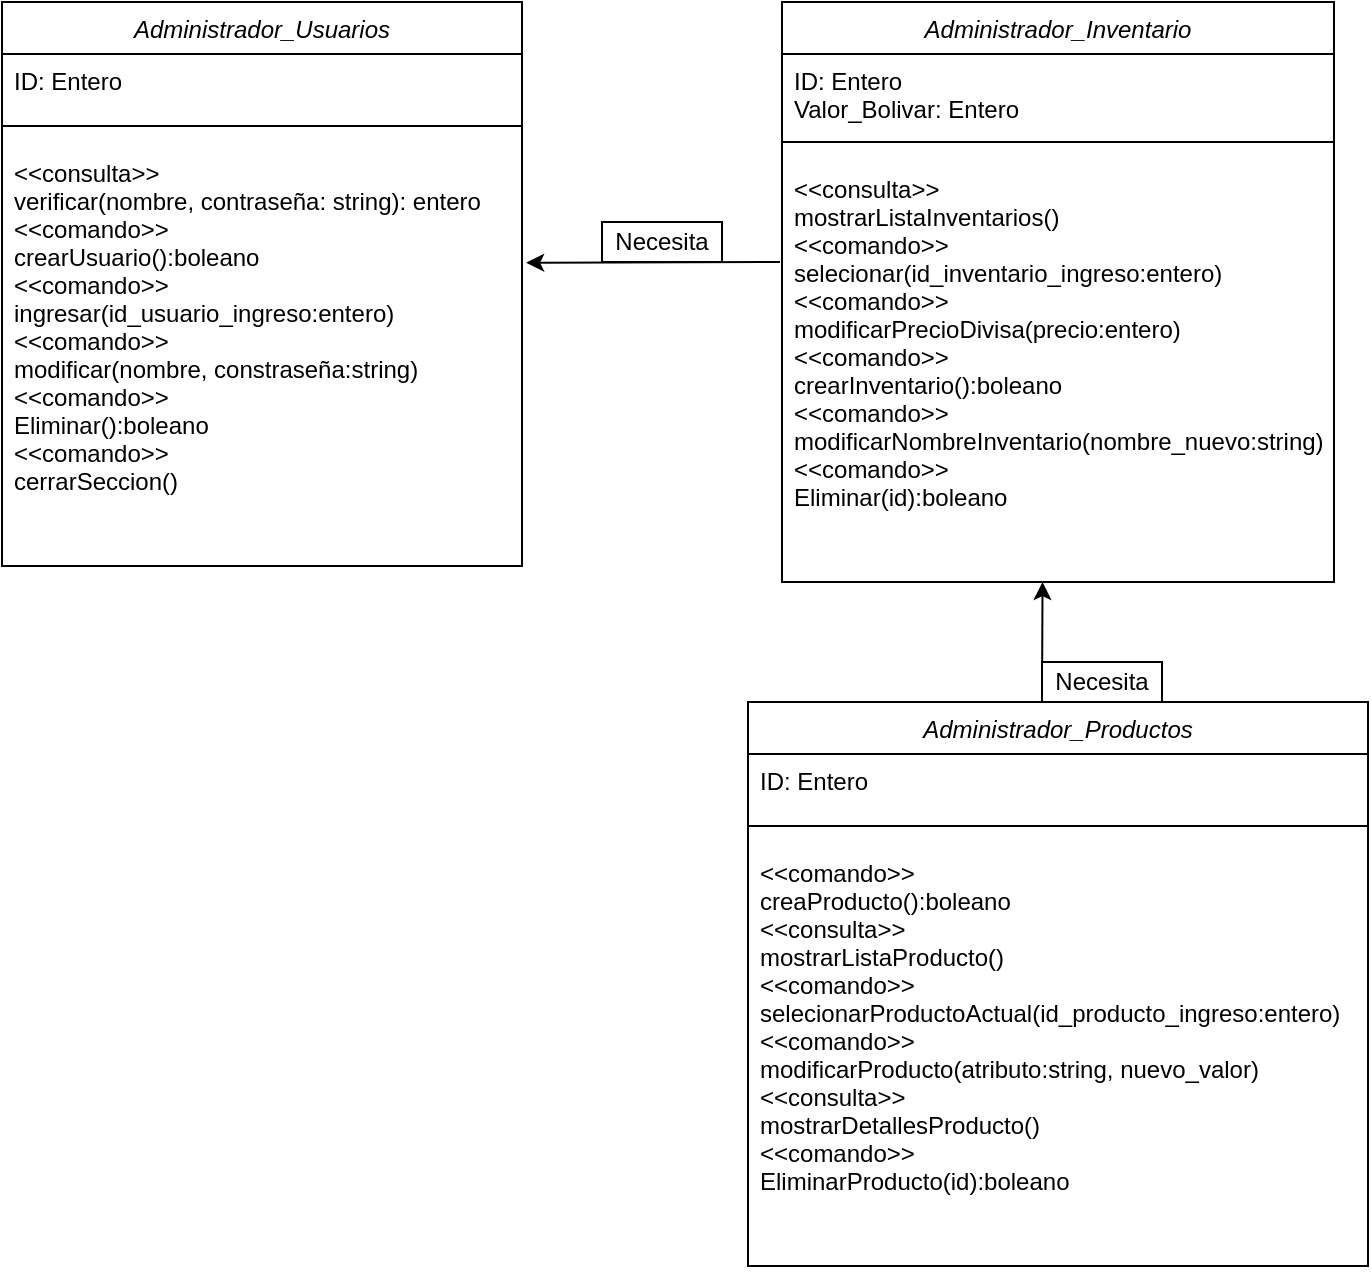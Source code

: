 <mxfile version="17.2.4" type="github">
  <diagram id="C5RBs43oDa-KdzZeNtuy" name="Page-1">
    <mxGraphModel dx="1002" dy="550" grid="1" gridSize="10" guides="1" tooltips="1" connect="1" arrows="1" fold="1" page="1" pageScale="1" pageWidth="827" pageHeight="1169" math="0" shadow="0">
      <root>
        <mxCell id="WIyWlLk6GJQsqaUBKTNV-0" />
        <mxCell id="WIyWlLk6GJQsqaUBKTNV-1" parent="WIyWlLk6GJQsqaUBKTNV-0" />
        <mxCell id="zkfFHV4jXpPFQw0GAbJ--0" value="Administrador_Usuarios" style="swimlane;fontStyle=2;align=center;verticalAlign=top;childLayout=stackLayout;horizontal=1;startSize=26;horizontalStack=0;resizeParent=1;resizeLast=0;collapsible=1;marginBottom=0;rounded=0;shadow=0;strokeWidth=1;" parent="WIyWlLk6GJQsqaUBKTNV-1" vertex="1">
          <mxGeometry x="40" y="30" width="260" height="282" as="geometry">
            <mxRectangle x="230" y="140" width="160" height="26" as="alternateBounds" />
          </mxGeometry>
        </mxCell>
        <mxCell id="zkfFHV4jXpPFQw0GAbJ--1" value="ID: Entero" style="text;align=left;verticalAlign=top;spacingLeft=4;spacingRight=4;overflow=hidden;rotatable=0;points=[[0,0.5],[1,0.5]];portConstraint=eastwest;" parent="zkfFHV4jXpPFQw0GAbJ--0" vertex="1">
          <mxGeometry y="26" width="260" height="26" as="geometry" />
        </mxCell>
        <mxCell id="zkfFHV4jXpPFQw0GAbJ--4" value="" style="line;html=1;strokeWidth=1;align=left;verticalAlign=middle;spacingTop=-1;spacingLeft=3;spacingRight=3;rotatable=0;labelPosition=right;points=[];portConstraint=eastwest;" parent="zkfFHV4jXpPFQw0GAbJ--0" vertex="1">
          <mxGeometry y="52" width="260" height="20" as="geometry" />
        </mxCell>
        <mxCell id="zkfFHV4jXpPFQw0GAbJ--5" value="&lt;&lt;consulta&gt;&gt;&#xa;verificar(nombre, contraseña: string): entero&#xa;&lt;&lt;comando&gt;&gt;&#xa;crearUsuario():boleano&#xa;&lt;&lt;comando&gt;&gt;&#xa;ingresar(id_usuario_ingreso:entero)&#xa;&lt;&lt;comando&gt;&gt;&#xa;modificar(nombre, constraseña:string)&#xa;&lt;&lt;comando&gt;&gt;&#xa;Eliminar():boleano&#xa;&lt;&lt;comando&gt;&gt;&#xa;cerrarSeccion()" style="text;align=left;verticalAlign=top;spacingLeft=4;spacingRight=4;overflow=hidden;rotatable=0;points=[[0,0.5],[1,0.5]];portConstraint=eastwest;" parent="zkfFHV4jXpPFQw0GAbJ--0" vertex="1">
          <mxGeometry y="72" width="260" height="210" as="geometry" />
        </mxCell>
        <mxCell id="RLNDX7S--gvSMgXWwdHt-0" value="Administrador_Inventario" style="swimlane;fontStyle=2;align=center;verticalAlign=top;childLayout=stackLayout;horizontal=1;startSize=26;horizontalStack=0;resizeParent=1;resizeLast=0;collapsible=1;marginBottom=0;rounded=0;shadow=0;strokeWidth=1;" vertex="1" parent="WIyWlLk6GJQsqaUBKTNV-1">
          <mxGeometry x="430" y="30" width="276" height="290" as="geometry">
            <mxRectangle x="230" y="140" width="160" height="26" as="alternateBounds" />
          </mxGeometry>
        </mxCell>
        <mxCell id="RLNDX7S--gvSMgXWwdHt-1" value="ID: Entero&#xa;Valor_Bolivar: Entero" style="text;align=left;verticalAlign=top;spacingLeft=4;spacingRight=4;overflow=hidden;rotatable=0;points=[[0,0.5],[1,0.5]];portConstraint=eastwest;" vertex="1" parent="RLNDX7S--gvSMgXWwdHt-0">
          <mxGeometry y="26" width="276" height="34" as="geometry" />
        </mxCell>
        <mxCell id="RLNDX7S--gvSMgXWwdHt-2" value="" style="line;html=1;strokeWidth=1;align=left;verticalAlign=middle;spacingTop=-1;spacingLeft=3;spacingRight=3;rotatable=0;labelPosition=right;points=[];portConstraint=eastwest;" vertex="1" parent="RLNDX7S--gvSMgXWwdHt-0">
          <mxGeometry y="60" width="276" height="20" as="geometry" />
        </mxCell>
        <mxCell id="RLNDX7S--gvSMgXWwdHt-3" value="&lt;&lt;consulta&gt;&gt;&#xa;mostrarListaInventarios()&#xa;&lt;&lt;comando&gt;&gt;&#xa;selecionar(id_inventario_ingreso:entero)&#xa;&lt;&lt;comando&gt;&gt;&#xa;modificarPrecioDivisa(precio:entero)&#xa;&lt;&lt;comando&gt;&gt;&#xa;crearInventario():boleano&#xa;&lt;&lt;comando&gt;&gt;&#xa;modificarNombreInventario(nombre_nuevo:string)&#xa;&lt;&lt;comando&gt;&gt;&#xa;Eliminar(id):boleano" style="text;align=left;verticalAlign=top;spacingLeft=4;spacingRight=4;overflow=hidden;rotatable=0;points=[[0,0.5],[1,0.5]];portConstraint=eastwest;" vertex="1" parent="RLNDX7S--gvSMgXWwdHt-0">
          <mxGeometry y="80" width="276" height="210" as="geometry" />
        </mxCell>
        <mxCell id="RLNDX7S--gvSMgXWwdHt-4" value="" style="endArrow=classic;html=1;rounded=0;entryX=1.008;entryY=0.278;entryDx=0;entryDy=0;entryPerimeter=0;exitX=0;exitY=0.276;exitDx=0;exitDy=0;exitPerimeter=0;" edge="1" parent="WIyWlLk6GJQsqaUBKTNV-1" target="zkfFHV4jXpPFQw0GAbJ--5">
          <mxGeometry width="50" height="50" relative="1" as="geometry">
            <mxPoint x="429" y="159.96" as="sourcePoint" />
            <mxPoint x="303.42" y="161.64" as="targetPoint" />
          </mxGeometry>
        </mxCell>
        <mxCell id="RLNDX7S--gvSMgXWwdHt-6" value="Administrador_Productos&#xa;" style="swimlane;fontStyle=2;align=center;verticalAlign=top;childLayout=stackLayout;horizontal=1;startSize=26;horizontalStack=0;resizeParent=1;resizeLast=0;collapsible=1;marginBottom=0;rounded=0;shadow=0;strokeWidth=1;" vertex="1" parent="WIyWlLk6GJQsqaUBKTNV-1">
          <mxGeometry x="413" y="380" width="310" height="282" as="geometry">
            <mxRectangle x="230" y="140" width="160" height="26" as="alternateBounds" />
          </mxGeometry>
        </mxCell>
        <mxCell id="RLNDX7S--gvSMgXWwdHt-7" value="ID: Entero" style="text;align=left;verticalAlign=top;spacingLeft=4;spacingRight=4;overflow=hidden;rotatable=0;points=[[0,0.5],[1,0.5]];portConstraint=eastwest;" vertex="1" parent="RLNDX7S--gvSMgXWwdHt-6">
          <mxGeometry y="26" width="310" height="26" as="geometry" />
        </mxCell>
        <mxCell id="RLNDX7S--gvSMgXWwdHt-8" value="" style="line;html=1;strokeWidth=1;align=left;verticalAlign=middle;spacingTop=-1;spacingLeft=3;spacingRight=3;rotatable=0;labelPosition=right;points=[];portConstraint=eastwest;" vertex="1" parent="RLNDX7S--gvSMgXWwdHt-6">
          <mxGeometry y="52" width="310" height="20" as="geometry" />
        </mxCell>
        <mxCell id="RLNDX7S--gvSMgXWwdHt-9" value="&lt;&lt;comando&gt;&gt;&#xa;creaProducto():boleano&#xa;&lt;&lt;consulta&gt;&gt;&#xa;mostrarListaProducto()&#xa;&lt;&lt;comando&gt;&gt;&#xa;selecionarProductoActual(id_producto_ingreso:entero)&#xa;&lt;&lt;comando&gt;&gt;&#xa;modificarProducto(atributo:string, nuevo_valor)&#xa;&lt;&lt;consulta&gt;&gt;&#xa;mostrarDetallesProducto()&#xa;&lt;&lt;comando&gt;&gt;&#xa;EliminarProducto(id):boleano" style="text;align=left;verticalAlign=top;spacingLeft=4;spacingRight=4;overflow=hidden;rotatable=0;points=[[0,0.5],[1,0.5]];portConstraint=eastwest;" vertex="1" parent="RLNDX7S--gvSMgXWwdHt-6">
          <mxGeometry y="72" width="310" height="210" as="geometry" />
        </mxCell>
        <mxCell id="RLNDX7S--gvSMgXWwdHt-10" value="" style="endArrow=classic;html=1;rounded=0;entryX=0.472;entryY=1;entryDx=0;entryDy=0;entryPerimeter=0;" edge="1" parent="WIyWlLk6GJQsqaUBKTNV-1" target="RLNDX7S--gvSMgXWwdHt-3">
          <mxGeometry width="50" height="50" relative="1" as="geometry">
            <mxPoint x="560" y="380" as="sourcePoint" />
            <mxPoint x="560" y="320" as="targetPoint" />
          </mxGeometry>
        </mxCell>
        <mxCell id="RLNDX7S--gvSMgXWwdHt-11" value="Necesita" style="rounded=0;whiteSpace=wrap;html=1;" vertex="1" parent="WIyWlLk6GJQsqaUBKTNV-1">
          <mxGeometry x="340" y="140" width="60" height="20" as="geometry" />
        </mxCell>
        <mxCell id="RLNDX7S--gvSMgXWwdHt-13" value="Necesita" style="rounded=0;whiteSpace=wrap;html=1;" vertex="1" parent="WIyWlLk6GJQsqaUBKTNV-1">
          <mxGeometry x="560" y="360" width="60" height="20" as="geometry" />
        </mxCell>
      </root>
    </mxGraphModel>
  </diagram>
</mxfile>
